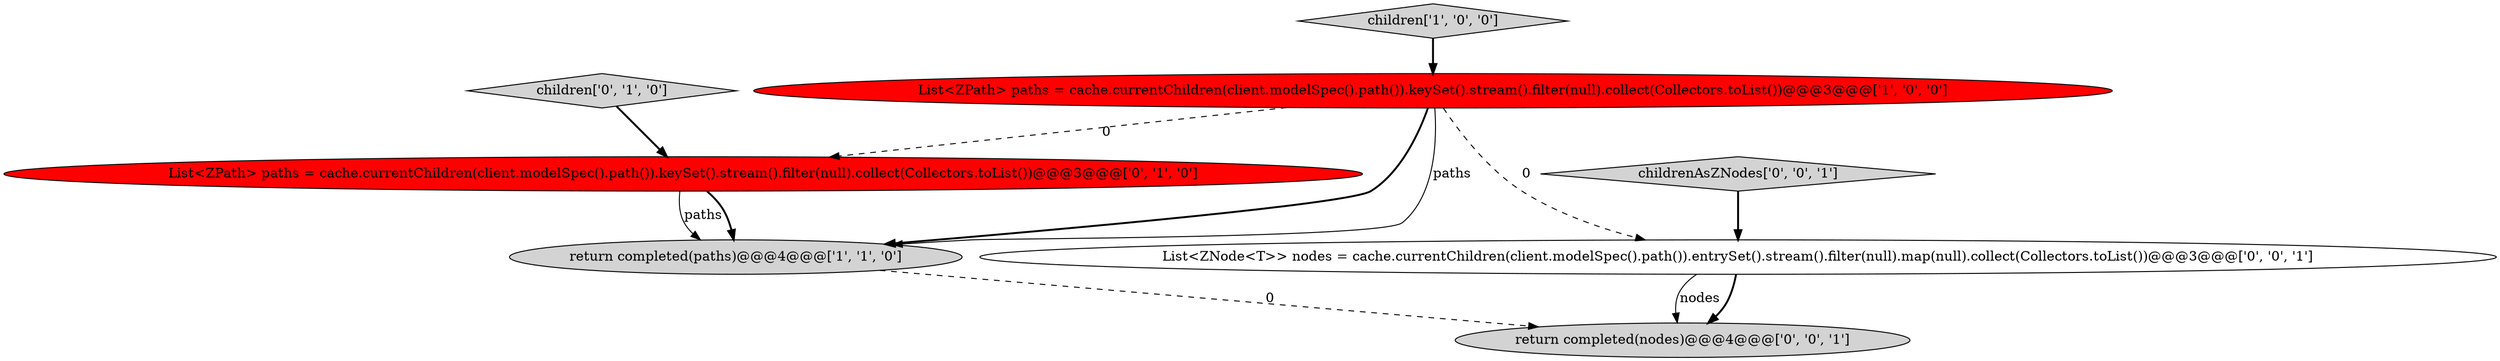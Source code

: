 digraph {
7 [style = filled, label = "return completed(nodes)@@@4@@@['0', '0', '1']", fillcolor = lightgray, shape = ellipse image = "AAA0AAABBB3BBB"];
0 [style = filled, label = "List<ZPath> paths = cache.currentChildren(client.modelSpec().path()).keySet().stream().filter(null).collect(Collectors.toList())@@@3@@@['1', '0', '0']", fillcolor = red, shape = ellipse image = "AAA1AAABBB1BBB"];
2 [style = filled, label = "return completed(paths)@@@4@@@['1', '1', '0']", fillcolor = lightgray, shape = ellipse image = "AAA0AAABBB1BBB"];
6 [style = filled, label = "childrenAsZNodes['0', '0', '1']", fillcolor = lightgray, shape = diamond image = "AAA0AAABBB3BBB"];
3 [style = filled, label = "List<ZPath> paths = cache.currentChildren(client.modelSpec().path()).keySet().stream().filter(null).collect(Collectors.toList())@@@3@@@['0', '1', '0']", fillcolor = red, shape = ellipse image = "AAA1AAABBB2BBB"];
1 [style = filled, label = "children['1', '0', '0']", fillcolor = lightgray, shape = diamond image = "AAA0AAABBB1BBB"];
5 [style = filled, label = "List<ZNode<T>> nodes = cache.currentChildren(client.modelSpec().path()).entrySet().stream().filter(null).map(null).collect(Collectors.toList())@@@3@@@['0', '0', '1']", fillcolor = white, shape = ellipse image = "AAA0AAABBB3BBB"];
4 [style = filled, label = "children['0', '1', '0']", fillcolor = lightgray, shape = diamond image = "AAA0AAABBB2BBB"];
5->7 [style = bold, label=""];
4->3 [style = bold, label=""];
6->5 [style = bold, label=""];
3->2 [style = solid, label="paths"];
5->7 [style = solid, label="nodes"];
0->3 [style = dashed, label="0"];
1->0 [style = bold, label=""];
3->2 [style = bold, label=""];
0->5 [style = dashed, label="0"];
0->2 [style = solid, label="paths"];
2->7 [style = dashed, label="0"];
0->2 [style = bold, label=""];
}
